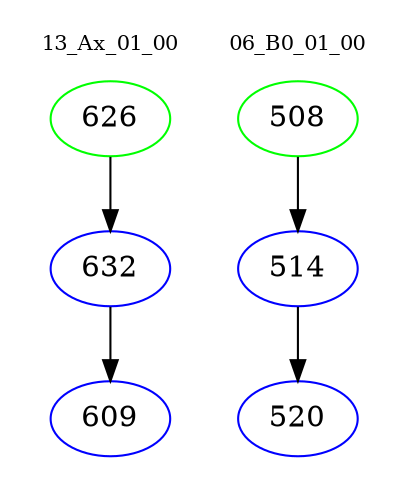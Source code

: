 digraph{
subgraph cluster_0 {
color = white
label = "13_Ax_01_00";
fontsize=10;
T0_626 [label="626", color="green"]
T0_626 -> T0_632 [color="black"]
T0_632 [label="632", color="blue"]
T0_632 -> T0_609 [color="black"]
T0_609 [label="609", color="blue"]
}
subgraph cluster_1 {
color = white
label = "06_B0_01_00";
fontsize=10;
T1_508 [label="508", color="green"]
T1_508 -> T1_514 [color="black"]
T1_514 [label="514", color="blue"]
T1_514 -> T1_520 [color="black"]
T1_520 [label="520", color="blue"]
}
}
